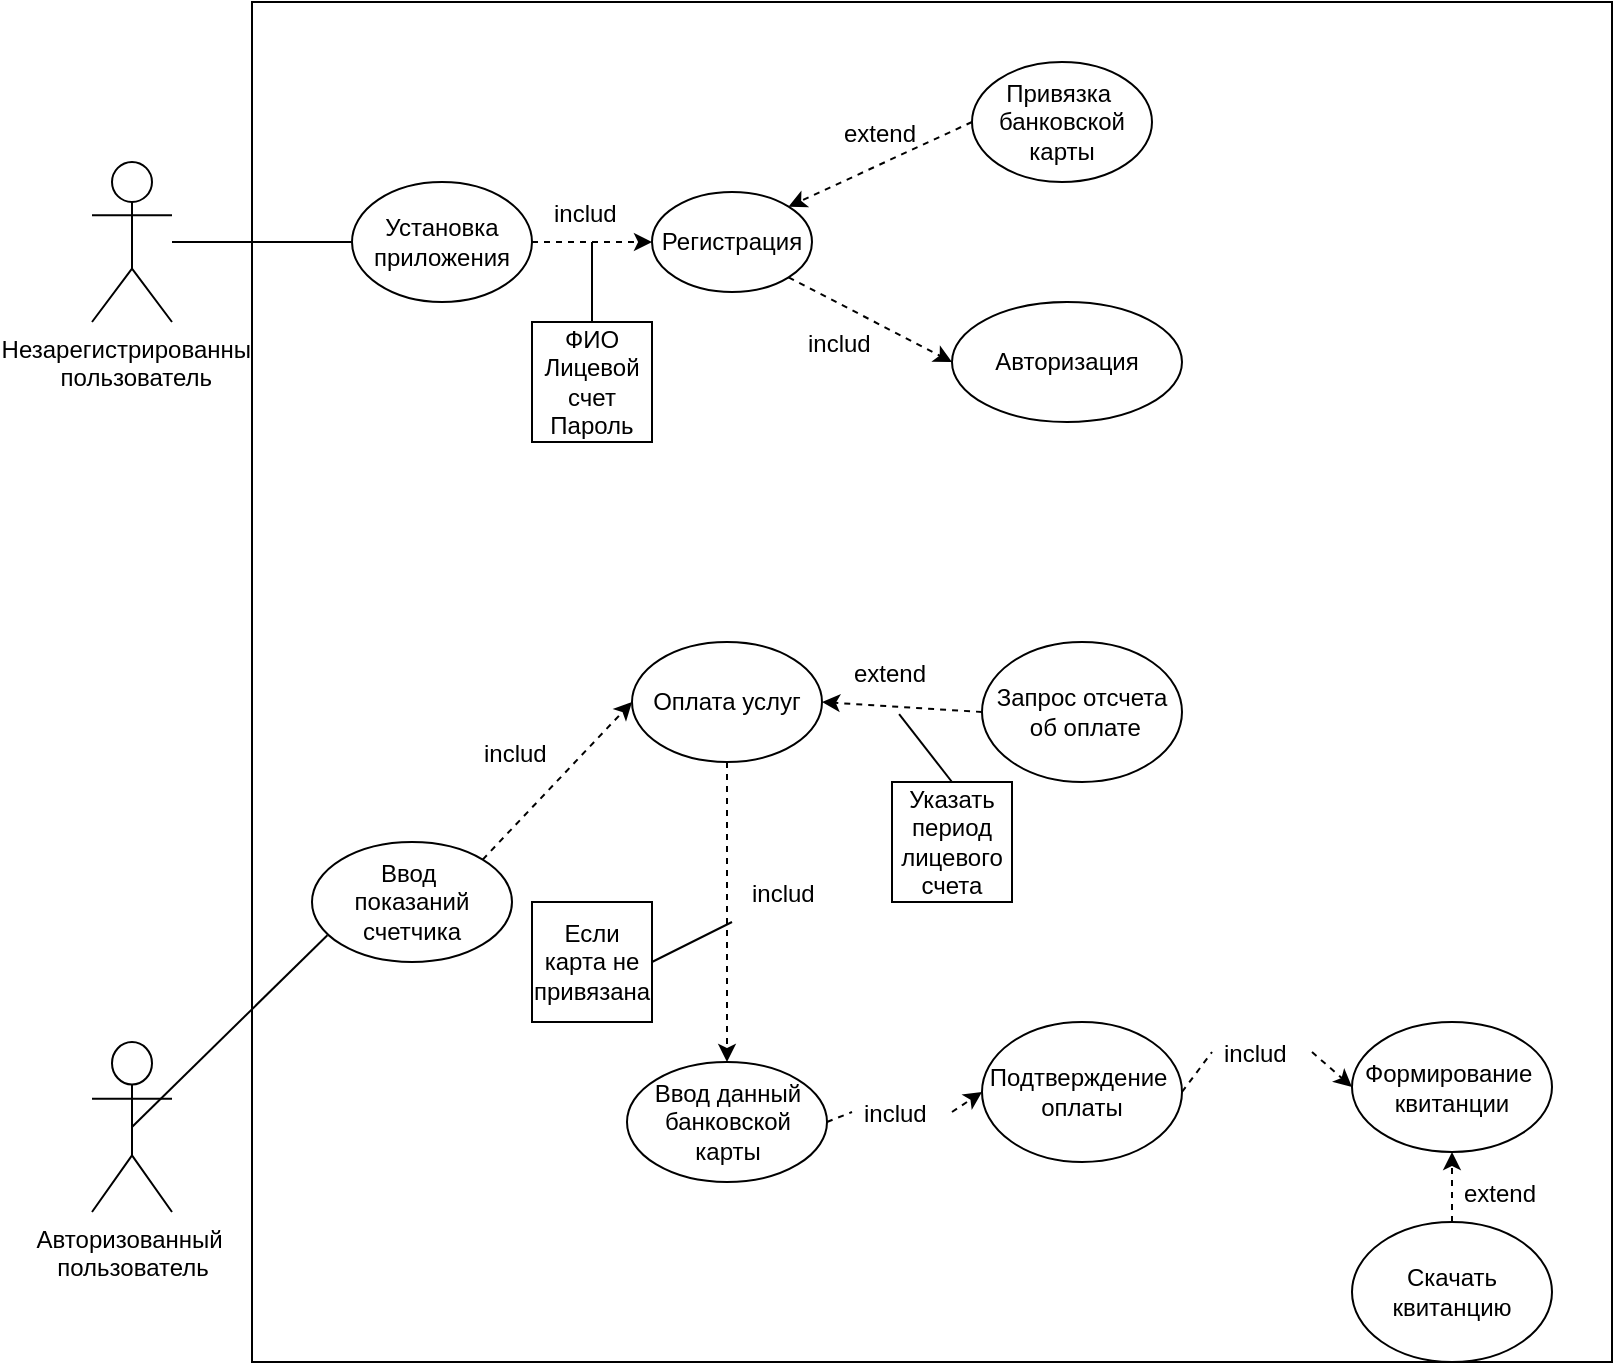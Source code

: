<mxfile version="20.2.3" type="device"><diagram id="76fyZNjRoqBfqyPPSOuL" name="Страница 1"><mxGraphModel dx="1929" dy="865" grid="1" gridSize="10" guides="1" tooltips="1" connect="1" arrows="1" fold="1" page="1" pageScale="1" pageWidth="827" pageHeight="1169" math="0" shadow="0"><root><mxCell id="0"/><mxCell id="1" parent="0"/><mxCell id="REPhJKkpd32fTbcY40Kk-1" value="&lt;font style=&quot;vertical-align: inherit;&quot;&gt;&lt;font style=&quot;vertical-align: inherit;&quot;&gt;Незарегистрированный&lt;br&gt;&amp;nbsp;пользователь&lt;/font&gt;&lt;/font&gt;" style="shape=umlActor;verticalLabelPosition=bottom;verticalAlign=top;html=1;outlineConnect=0;" parent="1" vertex="1"><mxGeometry x="40" y="120" width="40" height="80" as="geometry"/></mxCell><mxCell id="REPhJKkpd32fTbcY40Kk-2" value="&lt;font style=&quot;vertical-align: inherit;&quot;&gt;&lt;font style=&quot;vertical-align: inherit;&quot;&gt;Авторизованный&amp;nbsp;&lt;br&gt;пользователь&lt;br&gt;&lt;/font&gt;&lt;/font&gt;" style="shape=umlActor;verticalLabelPosition=bottom;verticalAlign=top;html=1;outlineConnect=0;" parent="1" vertex="1"><mxGeometry x="40" y="560" width="40" height="85" as="geometry"/></mxCell><mxCell id="REPhJKkpd32fTbcY40Kk-3" value="" style="whiteSpace=wrap;html=1;aspect=fixed;" parent="1" vertex="1"><mxGeometry x="120" y="40" width="680" height="680" as="geometry"/></mxCell><mxCell id="REPhJKkpd32fTbcY40Kk-4" value="&lt;font style=&quot;vertical-align: inherit;&quot;&gt;&lt;font style=&quot;vertical-align: inherit;&quot;&gt;Установка приложения&lt;/font&gt;&lt;/font&gt;" style="ellipse;whiteSpace=wrap;html=1;" parent="1" vertex="1"><mxGeometry x="170" y="130" width="90" height="60" as="geometry"/></mxCell><mxCell id="REPhJKkpd32fTbcY40Kk-5" value="&lt;font style=&quot;vertical-align: inherit;&quot;&gt;&lt;font style=&quot;vertical-align: inherit;&quot;&gt;Регистрация&lt;/font&gt;&lt;/font&gt;" style="ellipse;whiteSpace=wrap;html=1;" parent="1" vertex="1"><mxGeometry x="320" y="135" width="80" height="50" as="geometry"/></mxCell><mxCell id="REPhJKkpd32fTbcY40Kk-6" value="&lt;font style=&quot;vertical-align: inherit;&quot;&gt;&lt;font style=&quot;vertical-align: inherit;&quot;&gt;Привязка&amp;nbsp;&lt;br&gt;банковской карты&lt;br&gt;&lt;/font&gt;&lt;/font&gt;" style="ellipse;whiteSpace=wrap;html=1;" parent="1" vertex="1"><mxGeometry x="480" y="70" width="90" height="60" as="geometry"/></mxCell><mxCell id="REPhJKkpd32fTbcY40Kk-7" value="&lt;font style=&quot;vertical-align: inherit;&quot;&gt;&lt;font style=&quot;vertical-align: inherit;&quot;&gt;Авторизация&lt;/font&gt;&lt;/font&gt;" style="ellipse;whiteSpace=wrap;html=1;" parent="1" vertex="1"><mxGeometry x="470" y="190" width="115" height="60" as="geometry"/></mxCell><mxCell id="REPhJKkpd32fTbcY40Kk-8" value="" style="endArrow=none;html=1;rounded=0;entryX=0;entryY=0.5;entryDx=0;entryDy=0;" parent="1" source="REPhJKkpd32fTbcY40Kk-1" target="REPhJKkpd32fTbcY40Kk-4" edge="1"><mxGeometry width="50" height="50" relative="1" as="geometry"><mxPoint x="390" y="360" as="sourcePoint"/><mxPoint x="440" y="310" as="targetPoint"/></mxGeometry></mxCell><mxCell id="REPhJKkpd32fTbcY40Kk-10" value="" style="endArrow=none;html=1;rounded=0;entryX=0.5;entryY=0;entryDx=0;entryDy=0;" parent="1" target="REPhJKkpd32fTbcY40Kk-11" edge="1"><mxGeometry width="50" height="50" relative="1" as="geometry"><mxPoint x="290" y="160" as="sourcePoint"/><mxPoint x="440" y="310" as="targetPoint"/></mxGeometry></mxCell><mxCell id="REPhJKkpd32fTbcY40Kk-11" value="&lt;font style=&quot;vertical-align: inherit;&quot;&gt;&lt;font style=&quot;vertical-align: inherit;&quot;&gt;ФИО&lt;br&gt;Лицевой счет&lt;br&gt;Пароль&lt;br&gt;&lt;/font&gt;&lt;/font&gt;" style="whiteSpace=wrap;html=1;aspect=fixed;" parent="1" vertex="1"><mxGeometry x="260" y="200" width="60" height="60" as="geometry"/></mxCell><mxCell id="REPhJKkpd32fTbcY40Kk-13" value="includ" style="text;strokeColor=none;fillColor=none;align=left;verticalAlign=middle;spacingLeft=4;spacingRight=4;overflow=hidden;points=[[0,0.5],[1,0.5]];portConstraint=eastwest;rotatable=0;" parent="1" vertex="1"><mxGeometry x="265" y="130" width="50" height="30" as="geometry"/></mxCell><mxCell id="REPhJKkpd32fTbcY40Kk-14" value="еxtend" style="text;strokeColor=none;fillColor=none;align=left;verticalAlign=middle;spacingLeft=4;spacingRight=4;overflow=hidden;points=[[0,0.5],[1,0.5]];portConstraint=eastwest;rotatable=0;" parent="1" vertex="1"><mxGeometry x="410" y="90" width="60" height="30" as="geometry"/></mxCell><mxCell id="REPhJKkpd32fTbcY40Kk-19" value="includ" style="text;strokeColor=none;fillColor=none;align=left;verticalAlign=middle;spacingLeft=4;spacingRight=4;overflow=hidden;points=[[0,0.5],[1,0.5]];portConstraint=eastwest;rotatable=0;" parent="1" vertex="1"><mxGeometry x="392" y="200" width="56" height="20" as="geometry"/></mxCell><mxCell id="REPhJKkpd32fTbcY40Kk-20" value="" style="endArrow=classic;html=1;rounded=0;dashed=1;entryX=0;entryY=0.5;entryDx=0;entryDy=0;" parent="1" target="REPhJKkpd32fTbcY40Kk-5" edge="1"><mxGeometry width="50" height="50" relative="1" as="geometry"><mxPoint x="260" y="160" as="sourcePoint"/><mxPoint x="310" y="110" as="targetPoint"/></mxGeometry></mxCell><mxCell id="REPhJKkpd32fTbcY40Kk-21" value="" style="endArrow=classic;html=1;rounded=0;dashed=1;entryX=1;entryY=0;entryDx=0;entryDy=0;exitX=0;exitY=0.5;exitDx=0;exitDy=0;" parent="1" source="REPhJKkpd32fTbcY40Kk-6" target="REPhJKkpd32fTbcY40Kk-5" edge="1"><mxGeometry width="50" height="50" relative="1" as="geometry"><mxPoint x="420" y="270" as="sourcePoint"/><mxPoint x="480" y="270" as="targetPoint"/></mxGeometry></mxCell><mxCell id="REPhJKkpd32fTbcY40Kk-22" value="" style="endArrow=classic;html=1;rounded=0;dashed=1;exitX=1;exitY=1;exitDx=0;exitDy=0;entryX=0;entryY=0.5;entryDx=0;entryDy=0;" parent="1" source="REPhJKkpd32fTbcY40Kk-5" target="REPhJKkpd32fTbcY40Kk-7" edge="1"><mxGeometry width="50" height="50" relative="1" as="geometry"><mxPoint x="280" y="180" as="sourcePoint"/><mxPoint x="340" y="180" as="targetPoint"/></mxGeometry></mxCell><mxCell id="REPhJKkpd32fTbcY40Kk-23" value="&lt;font style=&quot;vertical-align: inherit;&quot;&gt;&lt;font style=&quot;vertical-align: inherit;&quot;&gt;Ввод&amp;nbsp;&lt;br&gt;показаний счетчика&lt;br&gt;&lt;/font&gt;&lt;/font&gt;" style="ellipse;whiteSpace=wrap;html=1;" parent="1" vertex="1"><mxGeometry x="150" y="460" width="100" height="60" as="geometry"/></mxCell><mxCell id="REPhJKkpd32fTbcY40Kk-24" value="&lt;font style=&quot;vertical-align: inherit;&quot;&gt;&lt;font style=&quot;vertical-align: inherit;&quot;&gt;Оплата услуг&lt;/font&gt;&lt;/font&gt;" style="ellipse;whiteSpace=wrap;html=1;" parent="1" vertex="1"><mxGeometry x="310" y="360" width="95" height="60" as="geometry"/></mxCell><mxCell id="REPhJKkpd32fTbcY40Kk-25" value="&lt;font style=&quot;vertical-align: inherit;&quot;&gt;&lt;font style=&quot;vertical-align: inherit;&quot;&gt;Ввод данный банковской карты&lt;/font&gt;&lt;/font&gt;" style="ellipse;whiteSpace=wrap;html=1;" parent="1" vertex="1"><mxGeometry x="307.5" y="570" width="100" height="60" as="geometry"/></mxCell><mxCell id="REPhJKkpd32fTbcY40Kk-26" value="&lt;font style=&quot;vertical-align: inherit;&quot;&gt;&lt;font style=&quot;vertical-align: inherit;&quot;&gt;Запрос отсчета&lt;br&gt;&amp;nbsp;об оплате&lt;/font&gt;&lt;/font&gt;" style="ellipse;whiteSpace=wrap;html=1;" parent="1" vertex="1"><mxGeometry x="485" y="360" width="100" height="70" as="geometry"/></mxCell><mxCell id="REPhJKkpd32fTbcY40Kk-27" value="&lt;font style=&quot;vertical-align: inherit;&quot;&gt;&lt;font style=&quot;vertical-align: inherit;&quot;&gt;Подтверждение&amp;nbsp;&lt;br&gt;оплаты&lt;br&gt;&lt;/font&gt;&lt;/font&gt;" style="ellipse;whiteSpace=wrap;html=1;" parent="1" vertex="1"><mxGeometry x="485" y="550" width="100" height="70" as="geometry"/></mxCell><mxCell id="REPhJKkpd32fTbcY40Kk-28" value="&lt;font style=&quot;vertical-align: inherit;&quot;&gt;&lt;font style=&quot;vertical-align: inherit;&quot;&gt;Формирование&amp;nbsp;&lt;br&gt;квитанции&lt;br&gt;&lt;/font&gt;&lt;/font&gt;" style="ellipse;whiteSpace=wrap;html=1;" parent="1" vertex="1"><mxGeometry x="670" y="550" width="100" height="65" as="geometry"/></mxCell><mxCell id="REPhJKkpd32fTbcY40Kk-29" value="&lt;font style=&quot;vertical-align: inherit;&quot;&gt;&lt;font style=&quot;vertical-align: inherit;&quot;&gt;Скачать квитанцию&lt;/font&gt;&lt;/font&gt;" style="ellipse;whiteSpace=wrap;html=1;" parent="1" vertex="1"><mxGeometry x="670" y="650" width="100" height="70" as="geometry"/></mxCell><mxCell id="REPhJKkpd32fTbcY40Kk-31" value="" style="endArrow=none;html=1;rounded=0;exitX=0.5;exitY=0.5;exitDx=0;exitDy=0;exitPerimeter=0;entryX=0.077;entryY=0.777;entryDx=0;entryDy=0;entryPerimeter=0;" parent="1" source="REPhJKkpd32fTbcY40Kk-2" target="REPhJKkpd32fTbcY40Kk-23" edge="1"><mxGeometry width="50" height="50" relative="1" as="geometry"><mxPoint x="390" y="550" as="sourcePoint"/><mxPoint x="440" y="500" as="targetPoint"/></mxGeometry></mxCell><mxCell id="REPhJKkpd32fTbcY40Kk-32" value="" style="endArrow=classic;html=1;rounded=0;dashed=1;entryX=0;entryY=0.5;entryDx=0;entryDy=0;exitX=1;exitY=0;exitDx=0;exitDy=0;" parent="1" source="REPhJKkpd32fTbcY40Kk-23" target="REPhJKkpd32fTbcY40Kk-24" edge="1"><mxGeometry width="50" height="50" relative="1" as="geometry"><mxPoint x="270" y="170" as="sourcePoint"/><mxPoint x="330" y="170" as="targetPoint"/></mxGeometry></mxCell><mxCell id="REPhJKkpd32fTbcY40Kk-33" value="" style="endArrow=classic;html=1;rounded=0;dashed=1;exitX=0.5;exitY=1;exitDx=0;exitDy=0;entryX=0.5;entryY=0;entryDx=0;entryDy=0;" parent="1" source="REPhJKkpd32fTbcY40Kk-24" target="REPhJKkpd32fTbcY40Kk-25" edge="1"><mxGeometry width="50" height="50" relative="1" as="geometry"><mxPoint x="280" y="180" as="sourcePoint"/><mxPoint x="340" y="180" as="targetPoint"/></mxGeometry></mxCell><mxCell id="REPhJKkpd32fTbcY40Kk-34" value="" style="endArrow=classic;html=1;rounded=0;dashed=1;entryX=1;entryY=0.5;entryDx=0;entryDy=0;exitX=0;exitY=0.5;exitDx=0;exitDy=0;" parent="1" source="REPhJKkpd32fTbcY40Kk-26" target="REPhJKkpd32fTbcY40Kk-24" edge="1"><mxGeometry width="50" height="50" relative="1" as="geometry"><mxPoint x="290" y="190" as="sourcePoint"/><mxPoint x="350" y="190" as="targetPoint"/></mxGeometry></mxCell><mxCell id="REPhJKkpd32fTbcY40Kk-36" value="" style="endArrow=classic;html=1;rounded=0;dashed=1;entryX=0;entryY=0.5;entryDx=0;entryDy=0;exitX=1;exitY=0.5;exitDx=0;exitDy=0;startArrow=none;" parent="1" source="REPhJKkpd32fTbcY40Kk-41" target="REPhJKkpd32fTbcY40Kk-27" edge="1"><mxGeometry width="50" height="50" relative="1" as="geometry"><mxPoint x="300" y="200" as="sourcePoint"/><mxPoint x="360" y="200" as="targetPoint"/></mxGeometry></mxCell><mxCell id="REPhJKkpd32fTbcY40Kk-37" value="" style="endArrow=classic;html=1;rounded=0;dashed=1;entryX=0;entryY=0.5;entryDx=0;entryDy=0;exitX=1;exitY=0.5;exitDx=0;exitDy=0;startArrow=none;" parent="1" source="REPhJKkpd32fTbcY40Kk-42" target="REPhJKkpd32fTbcY40Kk-28" edge="1"><mxGeometry width="50" height="50" relative="1" as="geometry"><mxPoint x="310" y="210" as="sourcePoint"/><mxPoint x="370" y="210" as="targetPoint"/></mxGeometry></mxCell><mxCell id="REPhJKkpd32fTbcY40Kk-38" value="" style="endArrow=classic;html=1;rounded=0;dashed=1;entryX=0.5;entryY=1;entryDx=0;entryDy=0;exitX=0.5;exitY=0;exitDx=0;exitDy=0;" parent="1" source="REPhJKkpd32fTbcY40Kk-29" target="REPhJKkpd32fTbcY40Kk-28" edge="1"><mxGeometry width="50" height="50" relative="1" as="geometry"><mxPoint x="320" y="220" as="sourcePoint"/><mxPoint x="380" y="220" as="targetPoint"/></mxGeometry></mxCell><mxCell id="REPhJKkpd32fTbcY40Kk-39" value="includ" style="text;strokeColor=none;fillColor=none;align=left;verticalAlign=middle;spacingLeft=4;spacingRight=4;overflow=hidden;points=[[0,0.5],[1,0.5]];portConstraint=eastwest;rotatable=0;" parent="1" vertex="1"><mxGeometry x="230" y="400" width="50" height="30" as="geometry"/></mxCell><mxCell id="REPhJKkpd32fTbcY40Kk-40" value="includ" style="text;strokeColor=none;fillColor=none;align=left;verticalAlign=middle;spacingLeft=4;spacingRight=4;overflow=hidden;points=[[0,0.5],[1,0.5]];portConstraint=eastwest;rotatable=0;" parent="1" vertex="1"><mxGeometry x="364" y="470" width="50" height="30" as="geometry"/></mxCell><mxCell id="REPhJKkpd32fTbcY40Kk-42" value="includ" style="text;strokeColor=none;fillColor=none;align=left;verticalAlign=middle;spacingLeft=4;spacingRight=4;overflow=hidden;points=[[0,0.5],[1,0.5]];portConstraint=eastwest;rotatable=0;" parent="1" vertex="1"><mxGeometry x="600" y="550" width="50" height="30" as="geometry"/></mxCell><mxCell id="REPhJKkpd32fTbcY40Kk-43" value="" style="endArrow=none;html=1;rounded=0;dashed=1;entryX=0;entryY=0.5;entryDx=0;entryDy=0;exitX=1;exitY=0.5;exitDx=0;exitDy=0;" parent="1" source="REPhJKkpd32fTbcY40Kk-27" target="REPhJKkpd32fTbcY40Kk-42" edge="1"><mxGeometry width="50" height="50" relative="1" as="geometry"><mxPoint x="585" y="585" as="sourcePoint"/><mxPoint x="670.0" y="582.5" as="targetPoint"/></mxGeometry></mxCell><mxCell id="REPhJKkpd32fTbcY40Kk-44" value="еxtend" style="text;strokeColor=none;fillColor=none;align=left;verticalAlign=middle;spacingLeft=4;spacingRight=4;overflow=hidden;points=[[0,0.5],[1,0.5]];portConstraint=eastwest;rotatable=0;" parent="1" vertex="1"><mxGeometry x="415" y="360" width="60" height="30" as="geometry"/></mxCell><mxCell id="REPhJKkpd32fTbcY40Kk-45" value="еxtend" style="text;strokeColor=none;fillColor=none;align=left;verticalAlign=middle;spacingLeft=4;spacingRight=4;overflow=hidden;points=[[0,0.5],[1,0.5]];portConstraint=eastwest;rotatable=0;" parent="1" vertex="1"><mxGeometry x="720" y="620" width="60" height="30" as="geometry"/></mxCell><mxCell id="REPhJKkpd32fTbcY40Kk-41" value="includ" style="text;strokeColor=none;fillColor=none;align=left;verticalAlign=middle;spacingLeft=4;spacingRight=4;overflow=hidden;points=[[0,0.5],[1,0.5]];portConstraint=eastwest;rotatable=0;" parent="1" vertex="1"><mxGeometry x="420" y="580" width="50" height="30" as="geometry"/></mxCell><mxCell id="REPhJKkpd32fTbcY40Kk-46" value="" style="endArrow=none;html=1;rounded=0;dashed=1;entryX=0;entryY=0.5;entryDx=0;entryDy=0;exitX=1;exitY=0.5;exitDx=0;exitDy=0;" parent="1" source="REPhJKkpd32fTbcY40Kk-25" target="REPhJKkpd32fTbcY40Kk-41" edge="1"><mxGeometry width="50" height="50" relative="1" as="geometry"><mxPoint x="407.5" y="600" as="sourcePoint"/><mxPoint x="485" y="585" as="targetPoint"/></mxGeometry></mxCell><mxCell id="REPhJKkpd32fTbcY40Kk-50" value="&lt;font style=&quot;vertical-align: inherit;&quot;&gt;&lt;font style=&quot;vertical-align: inherit;&quot;&gt;Если карта не привязана&lt;/font&gt;&lt;/font&gt;" style="whiteSpace=wrap;html=1;aspect=fixed;" parent="1" vertex="1"><mxGeometry x="260" y="490" width="60" height="60" as="geometry"/></mxCell><mxCell id="REPhJKkpd32fTbcY40Kk-51" value="" style="endArrow=none;html=1;rounded=0;exitX=1;exitY=0.5;exitDx=0;exitDy=0;" parent="1" source="REPhJKkpd32fTbcY40Kk-50" edge="1"><mxGeometry width="50" height="50" relative="1" as="geometry"><mxPoint x="390" y="430" as="sourcePoint"/><mxPoint x="360" y="500" as="targetPoint"/></mxGeometry></mxCell><mxCell id="REPhJKkpd32fTbcY40Kk-52" value="&lt;font style=&quot;vertical-align: inherit;&quot;&gt;&lt;font style=&quot;vertical-align: inherit;&quot;&gt;Указать период&lt;br&gt;лицевого счета&lt;br&gt;&lt;/font&gt;&lt;/font&gt;" style="whiteSpace=wrap;html=1;aspect=fixed;" parent="1" vertex="1"><mxGeometry x="440" y="430" width="60" height="60" as="geometry"/></mxCell><mxCell id="REPhJKkpd32fTbcY40Kk-53" value="" style="endArrow=none;html=1;rounded=0;exitX=0.5;exitY=0;exitDx=0;exitDy=0;entryX=0.476;entryY=1.202;entryDx=0;entryDy=0;entryPerimeter=0;" parent="1" source="REPhJKkpd32fTbcY40Kk-52" target="REPhJKkpd32fTbcY40Kk-44" edge="1"><mxGeometry width="50" height="50" relative="1" as="geometry"><mxPoint x="390" y="400" as="sourcePoint"/><mxPoint x="440" y="350" as="targetPoint"/></mxGeometry></mxCell></root></mxGraphModel></diagram></mxfile>